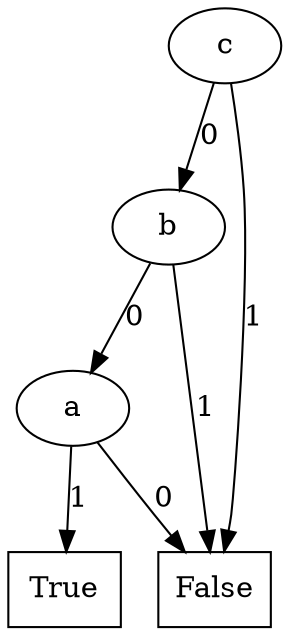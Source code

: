 digraph BDD {
node[shape=oval];
4[label="c"];
3[label="b"];
2[label="a"];
node[shape=rectangle];
0[label=False];
node[shape=oval];

2->0[label=0];
node[shape=rectangle];
1[label=True];
node[shape=oval];

2->1[label=1];

3->2[label=0];
node[shape=rectangle];
0[label=False];
node[shape=oval];

3->0[label=1];

4->3[label=0];
node[shape=rectangle];
0[label=False];
node[shape=oval];

4->0[label=1];

}
